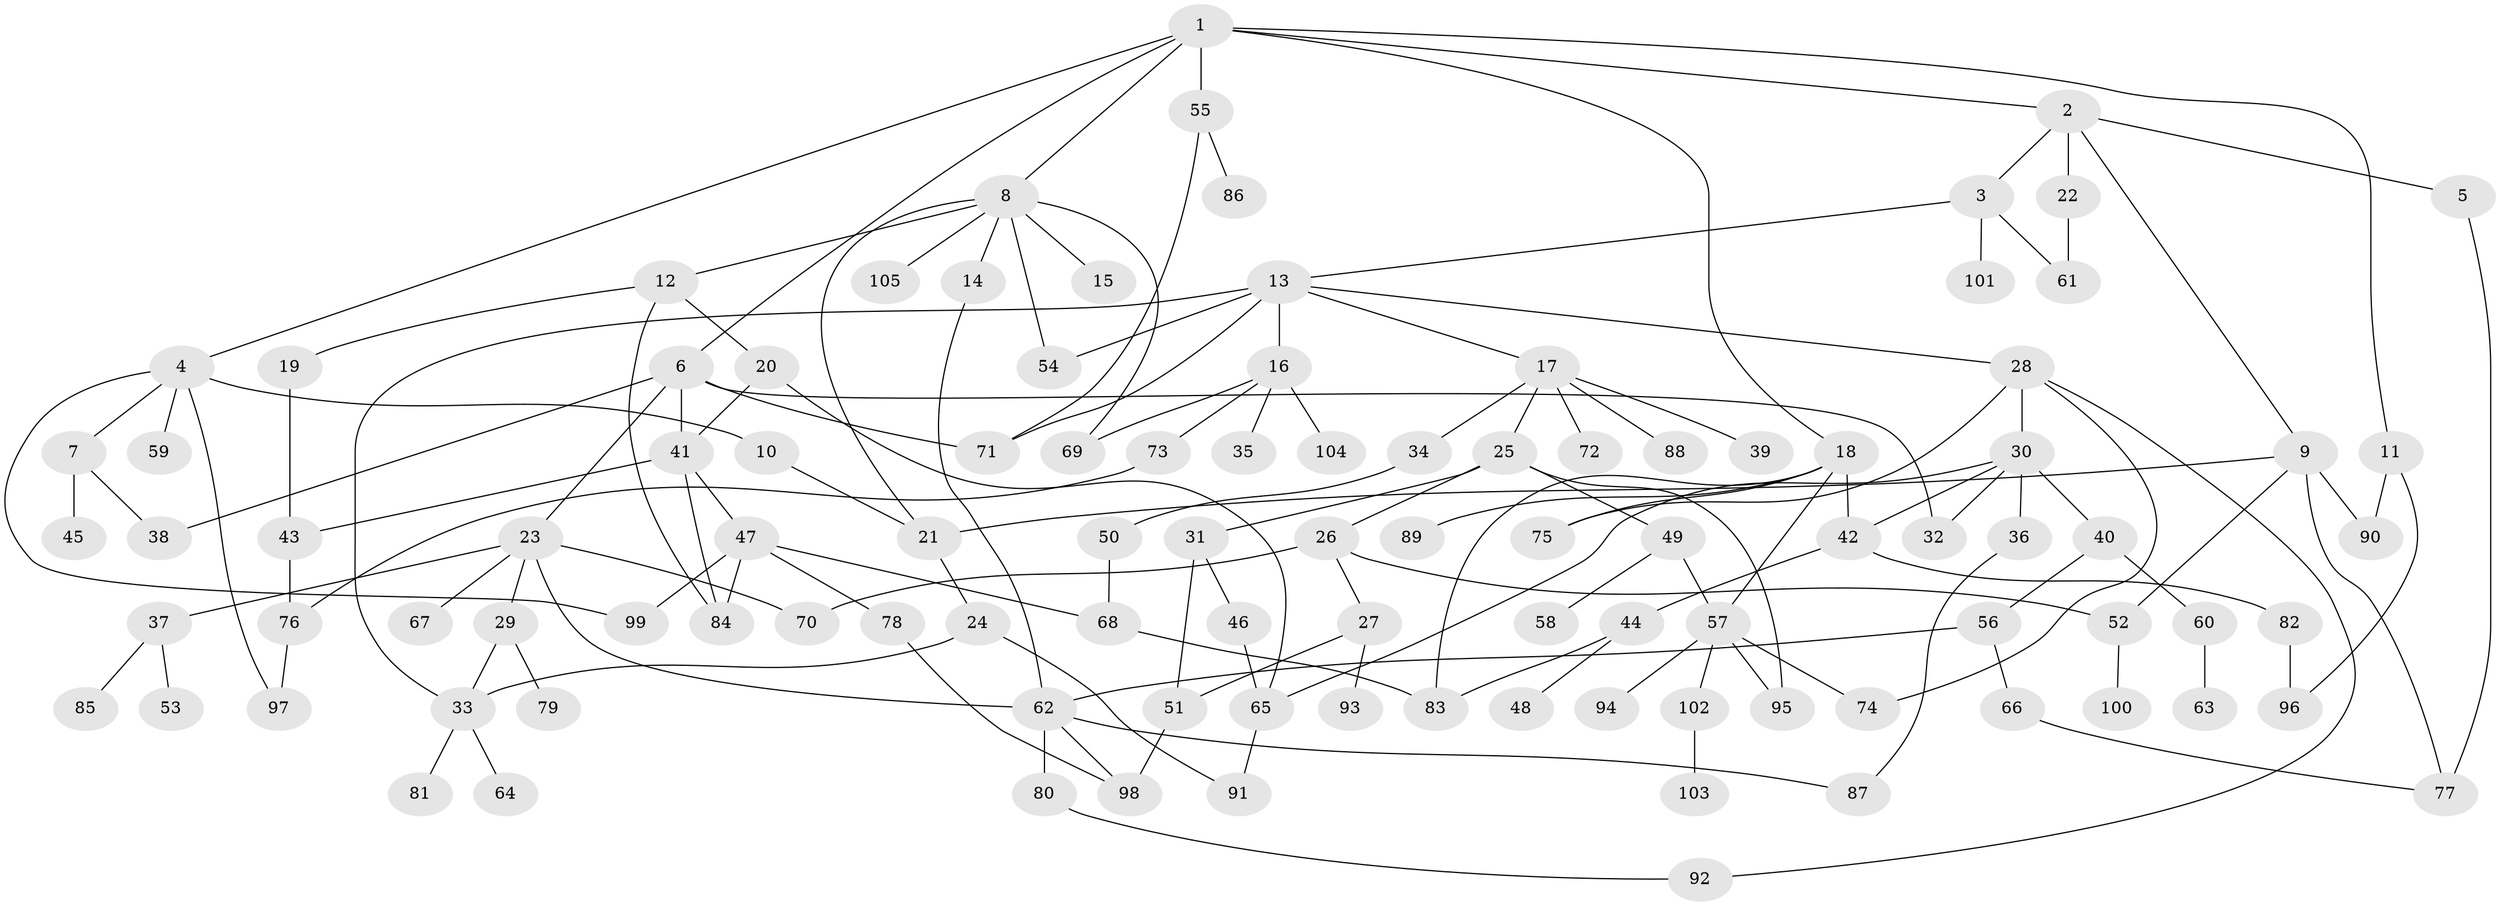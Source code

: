 // coarse degree distribution, {7: 0.09375, 4: 0.15625, 2: 0.1875, 9: 0.03125, 8: 0.0625, 5: 0.125, 3: 0.21875, 1: 0.09375, 6: 0.03125}
// Generated by graph-tools (version 1.1) at 2025/49/03/04/25 22:49:05]
// undirected, 105 vertices, 146 edges
graph export_dot {
  node [color=gray90,style=filled];
  1;
  2;
  3;
  4;
  5;
  6;
  7;
  8;
  9;
  10;
  11;
  12;
  13;
  14;
  15;
  16;
  17;
  18;
  19;
  20;
  21;
  22;
  23;
  24;
  25;
  26;
  27;
  28;
  29;
  30;
  31;
  32;
  33;
  34;
  35;
  36;
  37;
  38;
  39;
  40;
  41;
  42;
  43;
  44;
  45;
  46;
  47;
  48;
  49;
  50;
  51;
  52;
  53;
  54;
  55;
  56;
  57;
  58;
  59;
  60;
  61;
  62;
  63;
  64;
  65;
  66;
  67;
  68;
  69;
  70;
  71;
  72;
  73;
  74;
  75;
  76;
  77;
  78;
  79;
  80;
  81;
  82;
  83;
  84;
  85;
  86;
  87;
  88;
  89;
  90;
  91;
  92;
  93;
  94;
  95;
  96;
  97;
  98;
  99;
  100;
  101;
  102;
  103;
  104;
  105;
  1 -- 2;
  1 -- 4;
  1 -- 6;
  1 -- 8;
  1 -- 11;
  1 -- 18;
  1 -- 55;
  2 -- 3;
  2 -- 5;
  2 -- 9;
  2 -- 22;
  3 -- 13;
  3 -- 61;
  3 -- 101;
  4 -- 7;
  4 -- 10;
  4 -- 59;
  4 -- 99;
  4 -- 97;
  5 -- 77;
  6 -- 23;
  6 -- 38;
  6 -- 71;
  6 -- 32;
  6 -- 41;
  7 -- 45;
  7 -- 38;
  8 -- 12;
  8 -- 14;
  8 -- 15;
  8 -- 21;
  8 -- 54;
  8 -- 69;
  8 -- 105;
  9 -- 77;
  9 -- 90;
  9 -- 52;
  9 -- 21;
  10 -- 21;
  11 -- 90;
  11 -- 96;
  12 -- 19;
  12 -- 20;
  12 -- 84;
  13 -- 16;
  13 -- 17;
  13 -- 28;
  13 -- 71;
  13 -- 54;
  13 -- 33;
  14 -- 62;
  16 -- 35;
  16 -- 73;
  16 -- 104;
  16 -- 69;
  17 -- 25;
  17 -- 34;
  17 -- 39;
  17 -- 72;
  17 -- 88;
  18 -- 75;
  18 -- 83;
  18 -- 89;
  18 -- 57;
  18 -- 42;
  19 -- 43;
  20 -- 41;
  20 -- 65;
  21 -- 24;
  22 -- 61;
  23 -- 29;
  23 -- 37;
  23 -- 67;
  23 -- 70;
  23 -- 62;
  24 -- 33;
  24 -- 91;
  25 -- 26;
  25 -- 31;
  25 -- 49;
  25 -- 95;
  26 -- 27;
  26 -- 52;
  26 -- 70;
  27 -- 93;
  27 -- 51;
  28 -- 30;
  28 -- 92;
  28 -- 75;
  28 -- 74;
  29 -- 79;
  29 -- 33;
  30 -- 32;
  30 -- 36;
  30 -- 40;
  30 -- 42;
  30 -- 65;
  31 -- 46;
  31 -- 51;
  33 -- 64;
  33 -- 81;
  34 -- 50;
  36 -- 87;
  37 -- 53;
  37 -- 85;
  40 -- 56;
  40 -- 60;
  41 -- 43;
  41 -- 47;
  41 -- 84;
  42 -- 44;
  42 -- 82;
  43 -- 76;
  44 -- 48;
  44 -- 83;
  46 -- 65;
  47 -- 68;
  47 -- 78;
  47 -- 99;
  47 -- 84;
  49 -- 57;
  49 -- 58;
  50 -- 68;
  51 -- 98;
  52 -- 100;
  55 -- 86;
  55 -- 71;
  56 -- 66;
  56 -- 62;
  57 -- 74;
  57 -- 94;
  57 -- 102;
  57 -- 95;
  60 -- 63;
  62 -- 80;
  62 -- 87;
  62 -- 98;
  65 -- 91;
  66 -- 77;
  68 -- 83;
  73 -- 76;
  76 -- 97;
  78 -- 98;
  80 -- 92;
  82 -- 96;
  102 -- 103;
}
